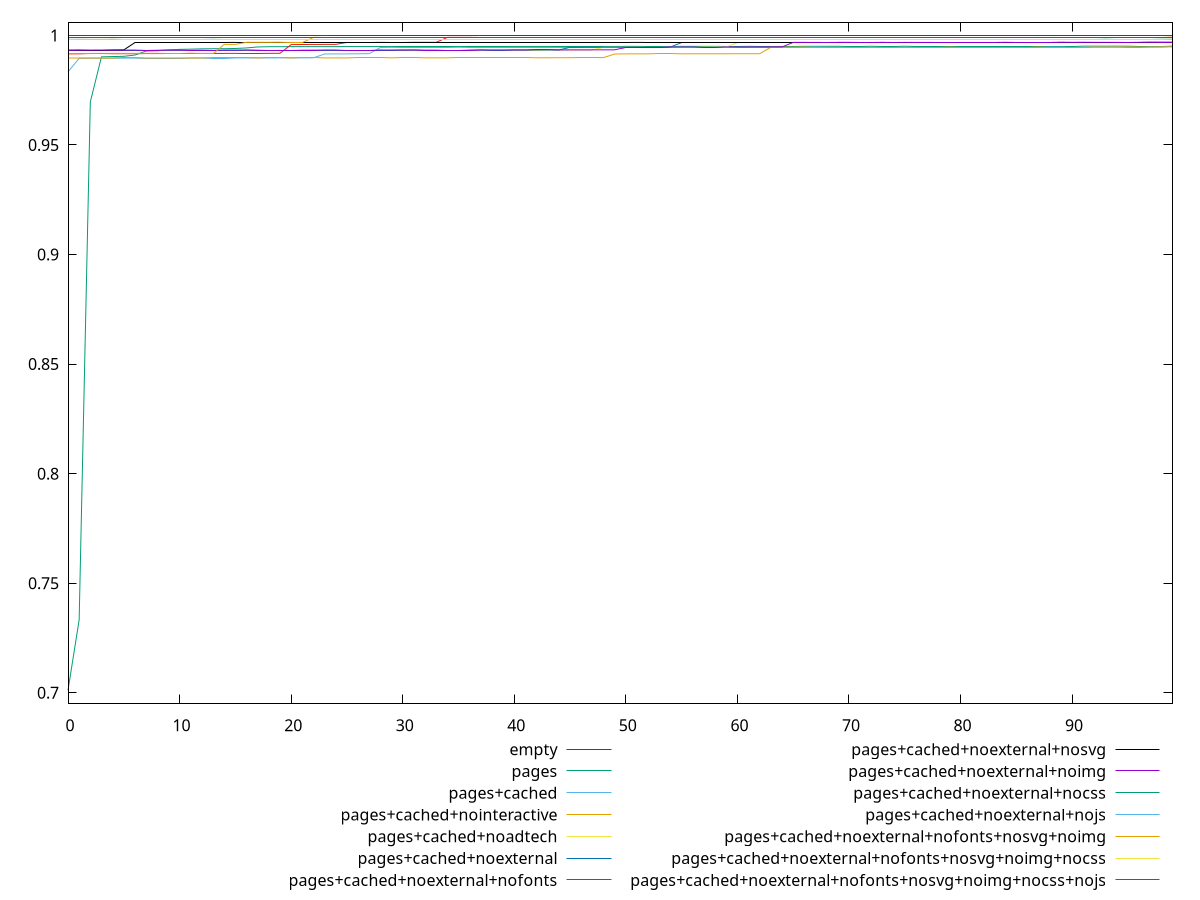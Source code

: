 reset

$empty <<EOF
0 0.9999996711806824
1 0.9999996739198229
2 0.9999996896554231
3 0.9999996896950194
4 0.9999996898815504
5 0.9999996899978115
6 0.9999996949232235
7 0.9999996999950614
8 0.999999700316677
9 0.9999997005444152
10 0.9999997013403087
11 0.999999705222891
12 0.9999997056981078
13 0.9999997060024746
14 0.9999997061747234
15 0.9999997101643109
16 0.9999997101745306
17 0.9999997103280429
18 0.9999997104699977
19 0.9999997105146652
20 0.9999997106641934
21 0.9999997106761833
22 0.9999997107126608
23 0.9999997107175072
24 0.9999997107243939
25 0.999999710796824
26 0.9999997108462919
27 0.9999997108585301
28 0.9999997108827505
29 0.9999997108863197
30 0.9999997108906536
31 0.9999997113069562
32 0.9999997147901685
33 0.9999997150077615
34 0.9999997150661646
35 0.9999997151889782
36 0.9999997153708486
37 0.9999997153997675
38 0.9999997154158604
39 0.9999997155237124
40 0.9999997156978592
41 0.9999997157177055
42 0.9999997157192128
43 0.9999997157491054
44 0.9999997157523708
45 0.9999997157744744
46 0.9999997158103894
47 0.9999997158324889
48 0.9999997158480582
49 0.9999997158621201
50 0.9999997158691508
51 0.9999997158736705
52 0.9999997158852205
53 0.9999997159537588
54 0.9999997159745935
55 0.9999997159760996
56 0.9999997159966819
57 0.9999997160001959
58 0.9999997160325724
59 0.999999716042862
60 0.9999997160441167
61 0.9999997160767398
62 0.9999997160933011
63 0.9999997160988212
64 0.9999997161452376
65 0.9999997161590358
66 0.9999997161730843
67 0.9999997162678955
68 0.9999997162744159
69 0.9999997163358516
70 0.9999997163824847
71 0.9999997191632728
72 0.9999997203805872
73 0.9999997204984261
74 0.9999997206142421
75 0.9999997207522757
76 0.9999997207960482
77 0.9999997208178084
78 0.9999997208675055
79 0.9999997209194194
80 0.9999997209629218
81 0.9999997210721459
82 0.9999997211277319
83 0.9999997212415915
84 0.9999997247125534
85 0.9999997248251324
86 0.9999997248644401
87 0.9999997249637862
88 0.999999725404972
89 0.999999725524612
90 0.9999997256980215
91 0.9999997285063926
92 0.9999997289835671
93 0.9999997290529483
94 0.9999997301417343
95 0.9999997303281838
96 0.9999997304032595
97 0.9999997305941051
98 0.999999730664084
99 0.9999997308073476
EOF

$pages <<EOF
0 0.701132553722267
1 0.7333141094579343
2 0.9696490353503702
3 0.9902054559997523
4 0.990345298069581
5 0.9904514762089123
6 0.9910293445151503
7 0.9928605686194345
8 0.9930249404114829
9 0.9932664767286136
10 0.993633701497918
11 0.9937199970366288
12 0.9938736600338692
13 0.9939160020868647
14 0.9939220349847151
15 0.9940320824884455
16 0.9942794257570103
17 0.9947225953035639
18 0.9948310119592344
19 0.9948463041085425
20 0.9948596374682777
21 0.9948678226575625
22 0.9948699402006529
23 0.994882841826124
24 0.9948854951071666
25 0.9948875186689863
26 0.9948925951600335
27 0.9948973782023439
28 0.9949070309598127
29 0.9949123021737463
30 0.994915369859993
31 0.9949157231194885
32 0.9949214530588261
33 0.9949329628902204
34 0.9949330109415273
35 0.9949345243877483
36 0.9949361735888649
37 0.9949373582102573
38 0.9949398868611217
39 0.9949451572573208
40 0.9949473633966427
41 0.9949506872661874
42 0.9949549835609459
43 0.9949605934766051
44 0.9949674580308285
45 0.9949680476974996
46 0.9949690277077015
47 0.9949693543468496
48 0.9949731533784785
49 0.9949745307073978
50 0.9949772686249639
51 0.994982113027351
52 0.9949869540225263
53 0.9949870652697186
54 0.9949874784578174
55 0.9949904415600288
56 0.9949934272014165
57 0.9949961972871482
58 0.9950031770688761
59 0.9950075437481039
60 0.9950080982993542
61 0.9950105853051544
62 0.9950119789004286
63 0.9950121768312756
64 0.9950186025113983
65 0.9950186974268945
66 0.9950205717376883
67 0.9950233545748195
68 0.9950277478814051
69 0.9950289642320733
70 0.9950328251016376
71 0.9950339537359187
72 0.9950394206215514
73 0.9950421957704093
74 0.9950430627721116
75 0.9950445443007699
76 0.9950477426701104
77 0.9950479868186756
78 0.9950603088363713
79 0.9950606783081313
80 0.9950621952892706
81 0.9950632090404652
82 0.9950671368736317
83 0.995067647324396
84 0.9950700655516838
85 0.9950705365342163
86 0.9950709446925172
87 0.9950770876335109
88 0.995077330725589
89 0.9950791497172384
90 0.9950799963218653
91 0.9950807722827205
92 0.9950831779772435
93 0.995087227320148
94 0.9950875248547086
95 0.9950895680919662
96 0.9950964760542869
97 0.9950966715331375
98 0.9950983836847083
99 0.9950993763763162
EOF

$pagesCached <<EOF
0 0.9833619866068815
1 0.9895427540281219
2 0.9896027398899722
3 0.9896062380422985
4 0.9896157592397599
5 0.9896205375916258
6 0.9896323260138236
7 0.9896433278672585
8 0.9896435585137582
9 0.9896442437660908
10 0.9896444703990249
11 0.9896587666230123
12 0.9896668753393716
13 0.9896819931211824
14 0.9896832603297967
15 0.9897035355454026
16 0.9897276915701145
17 0.9897307787076179
18 0.9897367311217861
19 0.9897440543811191
20 0.9897610788973294
21 0.9897683570038219
22 0.9897765062133206
23 0.99152493193546
24 0.9915574605970447
25 0.9915628014760262
26 0.9916140027071173
27 0.9916777265253255
28 0.9944709079124538
29 0.9945568114335104
30 0.9945718490260528
31 0.9945722784204183
32 0.9945808695406415
33 0.9945817087695772
34 0.994582616846899
35 0.9945905124585406
36 0.9945934581450857
37 0.9945936680269727
38 0.9945999214705582
39 0.9946012097720174
40 0.9946024693405693
41 0.9946030143606732
42 0.9946043054795852
43 0.9946053214492175
44 0.9946071803474712
45 0.9946080903507398
46 0.9946085779861579
47 0.9946091761755578
48 0.9946138678604153
49 0.994614391952273
50 0.9946147736955526
51 0.9946148975904634
52 0.9946158535207787
53 0.9946159874416284
54 0.9946211231540849
55 0.9946250081322277
56 0.9946251285122396
57 0.994625280656398
58 0.9946266297540032
59 0.9946307173380127
60 0.9946310481229194
61 0.9946311032522981
62 0.9946316461711866
63 0.9946316528530168
64 0.9946318098742879
65 0.9946345555367861
66 0.9946353887203583
67 0.9946363603708492
68 0.994637775880202
69 0.9946382181712239
70 0.9946403758375446
71 0.9946403891854114
72 0.9946408680241621
73 0.9946424161123866
74 0.9946433284647959
75 0.9946435536166729
76 0.9946449410676221
77 0.9946465149746573
78 0.9946468800597252
79 0.9946500183782434
80 0.994651204690999
81 0.9946526356763219
82 0.99465271396435
83 0.9946532119899669
84 0.9946555001427138
85 0.994655923056639
86 0.9946560629125873
87 0.9946564891238394
88 0.9946596383256985
89 0.9946622588578184
90 0.9946630123997424
91 0.9946635945535979
92 0.9946666492731713
93 0.9946689182881583
94 0.9946708094289252
95 0.9946725854606873
96 0.9946733163497414
97 0.9946852145958028
98 0.9947065873791716
99 0.9950528285962085
EOF

$pagesCachedNointeractive <<EOF
0 0.9896559295246983
1 0.9896575346163213
2 0.9896655202002882
3 0.9896677418713477
4 0.9896825609184989
5 0.9896850685406549
6 0.9896862783232727
7 0.9896888305076683
8 0.9896920559992337
9 0.98969430558637
10 0.9897048380879128
11 0.9897086720222289
12 0.9897105819806659
13 0.9897127305548308
14 0.9897131153807153
15 0.9897142671445129
16 0.9897154480072672
17 0.9897194489707236
18 0.9897221466213583
19 0.9897226704442501
20 0.9897248716233553
21 0.9897269491822304
22 0.9897273349634532
23 0.9897295619568296
24 0.9897328368821383
25 0.9897357599769347
26 0.9897394574048042
27 0.9897404865846058
28 0.9897406547963491
29 0.9897540684630789
30 0.9897578234761657
31 0.9897592495478018
32 0.9897606569634368
33 0.9897627321266305
34 0.9897660155499387
35 0.9897691184578243
36 0.989769573196253
37 0.9897697106725418
38 0.9897777811831543
39 0.9897787403102611
40 0.9897842322854017
41 0.9897843326486935
42 0.9897844554607347
43 0.9897977236642628
44 0.9898110681762239
45 0.9898162423445476
46 0.989817574468942
47 0.9898178906824222
48 0.9898722945008713
49 0.9915141838168666
50 0.9915659212742735
51 0.991590253555185
52 0.9915936103641597
53 0.9915979265154742
54 0.9915979794787901
55 0.9916000034218491
56 0.9916022802338605
57 0.9916047821522582
58 0.9916088802934448
59 0.991623370061133
60 0.991638945997895
61 0.9916429038831722
62 0.9916527641525535
63 0.9945771465324306
64 0.9946142395843371
65 0.9946158217142214
66 0.9946205008330409
67 0.9946246386202395
68 0.9946246904533502
69 0.9946255999817672
70 0.994634732533543
71 0.9946351249168899
72 0.9946384084316626
73 0.9946390692982414
74 0.9946397334429117
75 0.9946418155994898
76 0.9946419440466363
77 0.9946423593993703
78 0.9946427580492733
79 0.9946458714473531
80 0.9946477101858433
81 0.994648133547489
82 0.9946496851099405
83 0.9946505865659243
84 0.9946508548152542
85 0.9946540697142827
86 0.9946552204067587
87 0.9946589210521477
88 0.9946631304975406
89 0.9946632901760516
90 0.9946642199017626
91 0.9946649832200365
92 0.9946669402117342
93 0.9946682418127695
94 0.9946744872814375
95 0.9946818573620602
96 0.9946909402309749
97 0.9946949905538789
98 0.9947151325177207
99 0.9947478220338701
EOF

$pagesCachedNoadtech <<EOF
0 0.9931492519276602
1 0.9931506250444456
2 0.9931520178745659
3 0.9931578169952953
4 0.993185665744112
5 0.9931902536878863
6 0.9932031735160387
7 0.9932106919933531
8 0.9932111065437189
9 0.9932113716881451
10 0.993212743790959
11 0.9932151927034443
12 0.9932167145477389
13 0.9932170902741186
14 0.9932228854474368
15 0.9932258068931807
16 0.9932322660405787
17 0.9932325819229206
18 0.9932344355445246
19 0.9932346181233491
20 0.9932371521502485
21 0.9932373336899281
22 0.9932421550527584
23 0.9932448625364116
24 0.993255548809663
25 0.9932564832572549
26 0.9932579935379962
27 0.9932586501489906
28 0.9932616136801642
29 0.9932627079132379
30 0.9932637902127546
31 0.9932659219783003
32 0.9932670442318328
33 0.9932677828198644
34 0.993267831008011
35 0.9932716508529547
36 0.9932716803437818
37 0.993274250604933
38 0.9932925807455079
39 0.9932966885673333
40 0.9933116512989806
41 0.9933246177340038
42 0.9933251064589496
43 0.9933337174904874
44 0.9933543177482265
45 0.9933671236041064
46 0.9933715438947
47 0.9933926540596423
48 0.9945797375253175
49 0.9945831196051507
50 0.9945856143990672
51 0.9945924237607414
52 0.994597689899711
53 0.9945983074238953
54 0.9946199169412984
55 0.9946249546293716
56 0.9946260496888933
57 0.994631774795357
58 0.9946372033660599
59 0.9947058217766451
60 0.9967160213732733
61 0.9967218376429128
62 0.9967341656530928
63 0.9967439624709211
64 0.9967559563117105
65 0.996756800225282
66 0.996759741114543
67 0.9967685610561243
68 0.9967687909817889
69 0.9967698484827999
70 0.9967705495097148
71 0.9967712963808075
72 0.9967716801075692
73 0.9967721625899791
74 0.9967725715091729
75 0.9967742067998324
76 0.9967759539486605
77 0.9967791617215518
78 0.9967810879941721
79 0.9967821356174315
80 0.9967829492412579
81 0.9967841842811331
82 0.9967866968048219
83 0.9967908757543464
84 0.9967946552838143
85 0.9967969606968992
86 0.9968000113531859
87 0.9968003719910814
88 0.9968005865334251
89 0.996805684461108
90 0.9968097766593298
91 0.9968109402615524
92 0.9968128751022447
93 0.9968146179850577
94 0.9968168149150931
95 0.9968199843698189
96 0.9968230311429425
97 0.9968233739530654
98 0.9968244430709621
99 0.9968317041437396
EOF

$pagesCachedNoexternal <<EOF
0 0.9931619917360298
1 0.9931705404274513
2 0.9931710113768999
3 0.9932105465501456
4 0.9932165118470537
5 0.9932165237125793
6 0.9932195370746211
7 0.9932195973716186
8 0.9932246471170825
9 0.993232002468166
10 0.9932341730195955
11 0.9932355171492065
12 0.9932388746633263
13 0.9932437228456088
14 0.9932442779198427
15 0.9932454461309609
16 0.9932464456498564
17 0.9932492159513867
18 0.9932511579289982
19 0.9932514672684731
20 0.993252611933197
21 0.9932535072753099
22 0.9932558245256613
23 0.993258394204128
24 0.9932592683255536
25 0.9932594336907407
26 0.9932624825824863
27 0.993262560317286
28 0.9932668455604285
29 0.9932682873080038
30 0.9932690415311582
31 0.9932750760844089
32 0.9932756145723574
33 0.9932788261878477
34 0.993291718550567
35 0.9932918598029606
36 0.9933045902386066
37 0.9933071142679375
38 0.9933170000850953
39 0.9933176701795133
40 0.9933209456118806
41 0.993325960688535
42 0.9933422386011356
43 0.9933452040263007
44 0.9933570815806586
45 0.9945691997069909
46 0.9945781157362928
47 0.994589768295292
48 0.9946304834407618
49 0.9946313104014404
50 0.9946338224578952
51 0.9946373802993687
52 0.9946453645883686
53 0.9946458197626709
54 0.9946921961541904
55 0.9967524382436863
56 0.9967578583446622
57 0.9967641049898899
58 0.9967671582454984
59 0.996768694414495
60 0.9967692760849343
61 0.996771739846402
62 0.9967720224458656
63 0.9967725209706897
64 0.9967734868427736
65 0.9967754305667944
66 0.9967778197027632
67 0.9967781592614255
68 0.9967782670886636
69 0.9967787419553369
70 0.9967790630916253
71 0.9967800240640681
72 0.9967808426714723
73 0.996781984335248
74 0.9967848131219829
75 0.9967848921501399
76 0.9967870081916363
77 0.9967873310027433
78 0.9967899423648916
79 0.9967903633302875
80 0.9967906961841075
81 0.9967911662533921
82 0.9967914704557848
83 0.9967916579984246
84 0.9967962251097422
85 0.9967986598327965
86 0.996799447510433
87 0.9968002784107419
88 0.996800385685594
89 0.9968011091501947
90 0.9968029092942965
91 0.9968070520003516
92 0.9968087243628929
93 0.9968091890451766
94 0.9968113614484981
95 0.9968125451031358
96 0.9968136146628617
97 0.99681589852788
98 0.9968185948271235
99 0.9968206806750979
EOF

$pagesCachedNoexternalNofonts <<EOF
0 0.9915853859990458
1 0.9915931957101103
2 0.9916157618050034
3 0.9916162986803363
4 0.9916406061765062
5 0.9916428155622082
6 0.9916662170149559
7 0.9916988169428849
8 0.9917004127801234
9 0.991729261323782
10 0.9917423562060459
11 0.9917453800419708
12 0.991754885407353
13 0.9917591610333316
14 0.9917818827263167
15 0.9917928758896393
16 0.9917947397180336
17 0.9917961889037109
18 0.9918104062173811
19 0.9918300064079479
20 0.9957938211441277
21 0.9958340061422728
22 0.9958780227769868
23 0.9958929634900571
24 0.9959067082473421
25 0.9968299433049685
26 0.9968302934912746
27 0.9968304158796826
28 0.9968328878237989
29 0.9968353243725743
30 0.9968372198818507
31 0.9968430527286569
32 0.9968472773394597
33 0.9968496221459371
34 0.9990879286729261
35 0.9990908163986438
36 0.999093732644288
37 0.9990953539631129
38 0.9990955494112561
39 0.9990956067364516
40 0.9990956297525874
41 0.9990962410325335
42 0.9990962718484658
43 0.9990964892727621
44 0.9990966433111397
45 0.999096726179634
46 0.9990968333358415
47 0.9990970207268652
48 0.9990971096402153
49 0.9990979052184421
50 0.9990981071690348
51 0.9990981206022629
52 0.9990982115974318
53 0.9990982410609963
54 0.999098684223539
55 0.9990989652814131
56 0.9990996098533427
57 0.9990996111516462
58 0.9990996838543097
59 0.9990997266948021
60 0.9990998465531693
61 0.9990999547178832
62 0.9991000222075174
63 0.9991000399445212
64 0.9991001312208789
65 0.9991001783702862
66 0.9991005304158227
67 0.999100623382849
68 0.9991009143427152
69 0.9991009714019925
70 0.999101021974895
71 0.999101063468949
72 0.9991012864738438
73 0.9991013901823167
74 0.9991016014593852
75 0.9991016429325321
76 0.9991017185307727
77 0.999101877486851
78 0.9991020295112223
79 0.9991022467156867
80 0.9991023956691601
81 0.9991024133695929
82 0.9991025597114986
83 0.9991027582577132
84 0.9991031858786601
85 0.9991032303144816
86 0.9991032557672352
87 0.9991034403906442
88 0.9991034619568612
89 0.9991035089698086
90 0.9991040078783722
91 0.999104790085021
92 0.9991050920505483
93 0.9991052346057383
94 0.9991054240776018
95 0.9991055106213571
96 0.999106503038243
97 0.999106552507436
98 0.999107536714096
99 0.9991080935823182
EOF

$pagesCachedNoexternalNosvg <<EOF
0 0.9931916248808736
1 0.9932214357513964
2 0.9932812786144453
3 0.9932820573245718
4 0.9932991147568933
5 0.9933656231043277
6 0.9967440434023507
7 0.9967487741282076
8 0.9967504253237512
9 0.996760526705222
10 0.9967638564013028
11 0.9967657227696542
12 0.9967657756882521
13 0.9967660011602626
14 0.9967704920527591
15 0.996774013904423
16 0.9967760159238985
17 0.996776188072678
18 0.9967781133766787
19 0.9967785171457345
20 0.9967790218040109
21 0.9967790780009447
22 0.9967802121052652
23 0.9967806271428341
24 0.9967813355954749
25 0.9967817138478279
26 0.9967827086079306
27 0.9967831898611681
28 0.9967848600809175
29 0.9967852357339879
30 0.9967862938002543
31 0.9967863808157935
32 0.9967867448880782
33 0.9967868044189856
34 0.9967869051617249
35 0.9967874889653244
36 0.9967876240301854
37 0.9967883107351756
38 0.996788454929318
39 0.9967890156384362
40 0.9967895900035162
41 0.9967908551670559
42 0.9967910244374099
43 0.996791317213658
44 0.9967924103739123
45 0.9967929739976065
46 0.9967933603744281
47 0.9967937855774371
48 0.9967943855907995
49 0.9967945992896223
50 0.9967956264955842
51 0.9967980638415099
52 0.9967986666827902
53 0.9967987009325947
54 0.9967987237656458
55 0.996798895009659
56 0.9967990434156122
57 0.9967997773788487
58 0.9968013213737636
59 0.9968015335868338
60 0.9968022933604428
61 0.9968031054620569
62 0.9968034453128605
63 0.9968037212792609
64 0.9968038991655392
65 0.996803910568254
66 0.9968039310930642
67 0.9968052855132334
68 0.9968052969122598
69 0.9968071249235124
70 0.9968084794732495
71 0.9968101410306635
72 0.9968121786604778
73 0.9968123675758334
74 0.9968146885045106
75 0.9968147897320128
76 0.9968152480692134
77 0.9968155028060901
78 0.9968156620089209
79 0.9968161464038803
80 0.9968174810482966
81 0.9968175060546853
82 0.9968185220994215
83 0.9968189970798285
84 0.9968190413934844
85 0.996819073208133
86 0.9968200922875458
87 0.9968209078300285
88 0.996821144058315
89 0.9968218299547058
90 0.99682510347462
91 0.9968258511275925
92 0.9968273426374495
93 0.9968276851004828
94 0.9968282474964898
95 0.9968283223258354
96 0.996828492387632
97 0.9968311693972933
98 0.9968336080646997
99 0.9968414604883424
EOF

$pagesCachedNoexternalNoimg <<EOF
0 0.9932353217589898
1 0.9932459015462046
2 0.9932594779844937
3 0.9932730918630353
4 0.9932738633907321
5 0.9932755733024767
6 0.9932796414428737
7 0.9932804438596243
8 0.9932805283205508
9 0.9932881639779265
10 0.9932940950344122
11 0.9932961228560738
12 0.993296890528748
13 0.9932970856232541
14 0.9932999860708958
15 0.9933025466170032
16 0.9933030619731398
17 0.9933061055216104
18 0.9933066921747257
19 0.9933079838568999
20 0.9933093419379541
21 0.993310175096793
22 0.9933102250252186
23 0.9933145149348968
24 0.9933187490770242
25 0.9933190845564119
26 0.9933194679466373
27 0.9933206375805543
28 0.9933217806677935
29 0.9933243186216811
30 0.9933268480659967
31 0.9933301300408798
32 0.9933320006099673
33 0.9933320416312874
34 0.9933322779887013
35 0.9933333005071334
36 0.9933338961919138
37 0.9933412238960653
38 0.993344289137628
39 0.993351716830162
40 0.9933576192484939
41 0.9933599322277891
42 0.9933599974697729
43 0.9933612399009883
44 0.9933671411182305
45 0.9933696647512789
46 0.9933762332774592
47 0.9933948845542455
48 0.9934062575840831
49 0.9934278808767358
50 0.9946360765686304
51 0.9946364421706402
52 0.9946545476648452
53 0.9946556400067026
54 0.9946563359570135
55 0.9946586331245186
56 0.9946699769217513
57 0.9946839923031751
58 0.9946856407746453
59 0.9946961033779042
60 0.9946982523701433
61 0.994701383665893
62 0.9947158327376187
63 0.9947353242369873
64 0.9947464392068102
65 0.9967776590914011
66 0.9967902397903625
67 0.9967922777458403
68 0.996796773385414
69 0.996797428939882
70 0.9967987397487095
71 0.9967987488818619
72 0.9967993710321283
73 0.996802083466475
74 0.9968023549578096
75 0.9968032468797581
76 0.9968055590814937
77 0.9968061654288574
78 0.9968066645752344
79 0.9968075237000797
80 0.9968105782352954
81 0.9968116209700649
82 0.996812126308962
83 0.9968122583245976
84 0.9968134349045179
85 0.9968169263234496
86 0.9968169854369069
87 0.9968170252243497
88 0.9968179311408722
89 0.9968193629377601
90 0.996822020714211
91 0.9968259566279827
92 0.9968278710622321
93 0.9968321799208375
94 0.9968328776308337
95 0.9968347719692878
96 0.9968398031992544
97 0.9968429747691621
98 0.9968446601817651
99 0.9968452734058874
EOF

$pagesCachedNoexternalNocss <<EOF
0 0.9981639631185795
1 0.9981673214378696
2 0.9981700785272432
3 0.9981719410074362
4 0.9981831480638936
5 0.9981845056284602
6 0.9981853299112432
7 0.9981855277560923
8 0.9981857791291748
9 0.9981867598248735
10 0.9981868854495786
11 0.9981875000971492
12 0.9981879845680875
13 0.9981894967888378
14 0.9981905724335953
15 0.9981913879353663
16 0.9981917239977239
17 0.9981918842225908
18 0.9981922943785223
19 0.9981923744730161
20 0.998192493868111
21 0.9981925546757209
22 0.9981926169648234
23 0.9981928905725397
24 0.9981945693417775
25 0.9981946656588323
26 0.9981947597493971
27 0.9981950182939503
28 0.9981951879253
29 0.9981955604789388
30 0.9981958752150704
31 0.9981960240521459
32 0.9981968088089974
33 0.9981968835693951
34 0.9981969553667569
35 0.9981970826721754
36 0.9981971848076069
37 0.9981975607463469
38 0.9981975873854034
39 0.9981976820996139
40 0.9981982754568375
41 0.9981983250198285
42 0.9981987540290729
43 0.9981989233922761
44 0.9981992472932648
45 0.9981995031288075
46 0.998200090853877
47 0.9982001137684902
48 0.9982002904252877
49 0.998200359901739
50 0.9982003850310149
51 0.9982003961173751
52 0.9982004242025871
53 0.9982008092318745
54 0.9982009008610544
55 0.9982009496299711
56 0.9982013500880422
57 0.9982014897151619
58 0.998201528129637
59 0.998201698032301
60 0.9982021559697323
61 0.9982023679202914
62 0.9982026101261359
63 0.9982027120223657
64 0.9982030641949227
65 0.9982037750242085
66 0.9982039159835179
67 0.9982056968040657
68 0.998205778656911
69 0.9982060116638105
70 0.9982060463179256
71 0.9982063780867658
72 0.9982070495908937
73 0.9982075956452802
74 0.9982084811475784
75 0.9982096990878524
76 0.9982101988934966
77 0.9982103549229093
78 0.9982103615465696
79 0.9982107758560976
80 0.9982118977297467
81 0.9982122705877241
82 0.9982140377292652
83 0.9982141795425636
84 0.9982144535925939
85 0.9982147636051019
86 0.9982155362534895
87 0.9982165552884321
88 0.9982168496098383
89 0.9982183690681956
90 0.9982184020729665
91 0.998219241703898
92 0.9982193399466205
93 0.9982216152324797
94 0.9982227963317172
95 0.9982243111854014
96 0.9982248459052073
97 0.9982263835444005
98 0.9982284847261389
99 0.9982305664949152
EOF

$pagesCachedNoexternalNojs <<EOF
0 0.9990037462007441
1 0.9990086074680539
2 0.9990121854463041
3 0.9990156605660734
4 0.9990654207134682
5 0.9990713429816678
6 0.9990720525661545
7 0.9990762256886893
8 0.9990769548619087
9 0.9990770409029281
10 0.9990775018878268
11 0.9990784616587627
12 0.9990787322110353
13 0.9990797460094839
14 0.9990804004194045
15 0.9990806423753547
16 0.9990808838417946
17 0.9990811749430952
18 0.9990814101460584
19 0.9990815705846432
20 0.9990823307218815
21 0.9990827896417975
22 0.9990835972564409
23 0.999083653856406
24 0.9990838038989112
25 0.9990840635762483
26 0.999084090330274
27 0.9990841539234584
28 0.999084429746375
29 0.999084829990732
30 0.9990849513960001
31 0.9990851025871341
32 0.9990856852572974
33 0.9990857067185546
34 0.9990857965011805
35 0.9990861144076795
36 0.999086320168861
37 0.9990863219198647
38 0.9990863534374823
39 0.9990864147193075
40 0.9990865525916737
41 0.9990865709734276
42 0.9990866178018283
43 0.9990875106836021
44 0.9990878163202075
45 0.9990882892652126
46 0.9990882945093694
47 0.9990883473866335
48 0.9990885510072687
49 0.9990888301632043
50 0.9990889166486694
51 0.9990891660228575
52 0.9990892376371088
53 0.9990895148825047
54 0.9990895925867036
55 0.9990897471066218
56 0.9990898741118869
57 0.9990898863315946
58 0.999089915571089
59 0.9990900076488807
60 0.9990902127249071
61 0.9990902358482359
62 0.9990903968262317
63 0.9990905856961496
64 0.9990907265653024
65 0.9990907361594851
66 0.9990908486671805
67 0.9990909354389412
68 0.9990909411072231
69 0.9990910431315738
70 0.9990911028596268
71 0.9990913460998703
72 0.9990914092991341
73 0.9990916285085789
74 0.999092498837061
75 0.999093124826302
76 0.9990931652993833
77 0.9990933515444026
78 0.9990937726612124
79 0.9990937887545861
80 0.9990937913643014
81 0.999094026214626
82 0.9990940318678437
83 0.999094087963665
84 0.9990941697108544
85 0.999094460997048
86 0.9990946835425283
87 0.9990949468907369
88 0.999095001638787
89 0.9990953018380344
90 0.9990958099574488
91 0.9990959992508833
92 0.9990960604607108
93 0.9990966046949953
94 0.9990967205395584
95 0.9990972046181378
96 0.9990973234379674
97 0.9990988007257935
98 0.9991000369162717
99 0.9991001576074825
EOF

$pagesCachedNoexternalNofontsNosvgNoimg <<EOF
0 0.9916878125511908
1 0.9917004070729375
2 0.9917542275669142
3 0.9917927320702641
4 0.9917953579084482
5 0.9918022395607462
6 0.9918087563836238
7 0.9918176665346561
8 0.991821913453267
9 0.9918246309334533
10 0.991824947140671
11 0.9918736106706711
12 0.9918818157081726
13 0.9918826787001578
14 0.9958928096871651
15 0.9959018315556214
16 0.9968500756107872
17 0.9968564246372478
18 0.9968607945273295
19 0.9968649069909217
20 0.9968702268621743
21 0.9968713986633497
22 0.9991005425235817
23 0.9991018705761743
24 0.999102401713241
25 0.9991040643530424
26 0.9991041441026087
27 0.9991050024599559
28 0.9991051592388919
29 0.9991055119130055
30 0.9991055713272496
31 0.9991056423619705
32 0.9991058894423412
33 0.9991059101016966
34 0.9991059923050178
35 0.9991060237214805
36 0.9991060917158006
37 0.9991062423217331
38 0.9991062685681656
39 0.9991062887904159
40 0.999106290511442
41 0.999106418290389
42 0.9991064406609913
43 0.9991064746462609
44 0.999106580467337
45 0.9991068389564846
46 0.9991073140626654
47 0.9991074748230749
48 0.9991075749645077
49 0.99910777693981
50 0.9991081434122135
51 0.9991082009716248
52 0.999108317370215
53 0.9991084792776505
54 0.9991084835719645
55 0.9991085028961774
56 0.9991086454558062
57 0.9991086682121695
58 0.9991088420901383
59 0.9991091322570091
60 0.999109171741464
61 0.9991092438399816
62 0.9991094163429158
63 0.9991094412292427
64 0.9991095351916787
65 0.9991095879617025
66 0.9991096102702454
67 0.999109660033882
68 0.9991096754773272
69 0.9991097578388307
70 0.9991099821579228
71 0.9991102604580275
72 0.9991104563850726
73 0.9991107637124789
74 0.9991107838551694
75 0.9991108785638892
76 0.9991109672658085
77 0.9991111185144743
78 0.9991111502184427
79 0.9991111960591035
80 0.9991112290460991
81 0.9991112825943781
82 0.9991116415169039
83 0.9991120332897379
84 0.9991121535775562
85 0.999112318364023
86 0.999112398394535
87 0.9991124839824219
88 0.9991126867999449
89 0.9991127509751561
90 0.9991128968532997
91 0.9991131684532377
92 0.9991136473371701
93 0.9991139811535205
94 0.9991144631116692
95 0.9991145852776941
96 0.9991154451925999
97 0.9991155779216275
98 0.9991160856477412
99 0.9991184642258293
EOF

$pagesCachedNoexternalNofontsNosvgNoimgNocss <<EOF
0 0.9981426585354668
1 0.9981794801109015
2 0.9981875461707257
3 0.998193388027482
4 0.9982062704513446
5 0.9982089200913472
6 0.9982090879877097
7 0.9982113364922764
8 0.9982113615044115
9 0.9982127801377693
10 0.9982139319147763
11 0.9982144315522246
12 0.9982150258347633
13 0.9982153556000419
14 0.9982158740232667
15 0.998216908322886
16 0.998217901083633
17 0.9982186184260082
18 0.9982187482281989
19 0.9982193854008075
20 0.9982198479567146
21 0.9982203089551533
22 0.9982205764243508
23 0.9982207259006056
24 0.998221626951225
25 0.9982218371462003
26 0.9982222413702848
27 0.9982229961732677
28 0.9982239534176914
29 0.9982244589588544
30 0.9982245774634482
31 0.9982247478946444
32 0.9982254455812853
33 0.9982255135835547
34 0.9982256071748199
35 0.9982262117712375
36 0.9982268118255228
37 0.9982269185180788
38 0.9982275753730627
39 0.9982284474825347
40 0.9982289980427059
41 0.99822965576874
42 0.9982298973503982
43 0.9982299966032343
44 0.9982304096245095
45 0.9982309312687223
46 0.9982312040819625
47 0.9982315228096467
48 0.998231591363184
49 0.9982321010752653
50 0.9982323467761703
51 0.9982324145762769
52 0.9982324831033975
53 0.9982325662080326
54 0.9982329751268165
55 0.9982330604002319
56 0.9982332768493941
57 0.9982336069500047
58 0.9982337271736158
59 0.9982338663337449
60 0.9982342160185506
61 0.9982344301743651
62 0.9982345692921664
63 0.9982347033034876
64 0.9982350987372293
65 0.99823532154852
66 0.9982354853666372
67 0.9982357605549115
68 0.9982357889454859
69 0.99823615144059
70 0.998236720544941
71 0.9982371883862209
72 0.9982376423125591
73 0.9982378350587382
74 0.9982379674260276
75 0.9982380277888069
76 0.9982384132006159
77 0.9982385309928774
78 0.9982387309350951
79 0.998239219448191
80 0.9982396046607696
81 0.9982409792716659
82 0.9982410417344816
83 0.9982411586661255
84 0.9982417969645662
85 0.998242367579774
86 0.9982423791938806
87 0.9982427965369078
88 0.9982430019144442
89 0.9982444006060536
90 0.9982450017527195
91 0.9982451286332883
92 0.9982453903476262
93 0.9982453917974841
94 0.998246489077163
95 0.9982482382757556
96 0.9982490931951766
97 0.9982512417523415
98 0.9982513935941965
99 0.9982543546626861
EOF

$pagesCachedNoexternalNofontsNosvgNoimgNocssNojs <<EOF
0 0.9991079629833008
1 0.9991083392741568
2 0.9991085359612932
3 0.9991090777490463
4 0.9991090811826957
5 0.9991102720345237
6 0.9991105275449685
7 0.9991105806976495
8 0.9991105995576812
9 0.9991106467063927
10 0.9991107632839071
11 0.9991108241394802
12 0.9991108507092021
13 0.9991109835485009
14 0.9991112466102126
15 0.9991113382819125
16 0.9991114016767074
17 0.9991114899095226
18 0.9991115481565591
19 0.9991116654981396
20 0.9991117494284781
21 0.9991118025240617
22 0.9991118273582409
23 0.9991118444849447
24 0.9991119121329003
25 0.9991119463834934
26 0.9991120953615555
27 0.9991121775479832
28 0.9991122280554408
29 0.999112382132107
30 0.9991124574508672
31 0.9991124634419176
32 0.9991125088017021
33 0.999112560150214
34 0.9991125687080735
35 0.9991127056250497
36 0.99911292209131
37 0.9991129409125115
38 0.9991129409125115
39 0.9991132488514523
40 0.9991132651014628
41 0.9991134977076672
42 0.999113600312883
43 0.9991136447722593
44 0.9991136712760579
45 0.999113690939766
46 0.9991137234268843
47 0.9991137447994807
48 0.9991139345704583
49 0.9991139508106424
50 0.9991141755850722
51 0.9991142695839661
52 0.9991143336696489
53 0.9991144421798039
54 0.9991144908778322
55 0.9991145241963291
56 0.9991145455538244
57 0.9991146480641946
58 0.9991146531894695
59 0.9991146719819456
60 0.9991147881466924
61 0.9991148684300661
62 0.9991148940512209
63 0.9991148957592773
64 0.9991149939681834
65 0.9991150989995824
66 0.999115112661487
67 0.9991151886528207
68 0.9991152723227681
69 0.9991153611085986
70 0.9991156974071074
71 0.999115711915199
72 0.9991161061226668
73 0.9991161965491511
74 0.9991162426126918
75 0.9991163040278257
76 0.9991165121320709
77 0.9991166119061672
78 0.9991166528365807
79 0.9991174379017087
80 0.9991175256655038
81 0.9991178493952261
82 0.999118414847388
83 0.9991184974273581
84 0.9991185791500321
85 0.9991187332152065
86 0.9991187953460294
87 0.9991188761960801
88 0.9991189476797131
89 0.9991189485306815
90 0.9991190191588109
91 0.9991198782548187
92 0.9991208488393363
93 0.9991210391184417
94 0.9991211028207654
95 0.9991213321192332
96 0.9991217999127868
97 0.999122096958148
98 0.9991221597519593
99 0.9991227705354161
EOF

set key outside below
set xrange [0:99]
set yrange [0.6951552101805654:1.0059770743490493]
set terminal svg size 640, 620 enhanced background rgb 'white'
set output "report_00007_2020-12-11T15:55:29.892Z/first-cpu-idle/comparison/sorted/all_score.svg"

plot $empty title "empty" with line, \
     $pages title "pages" with line, \
     $pagesCached title "pages+cached" with line, \
     $pagesCachedNointeractive title "pages+cached+nointeractive" with line, \
     $pagesCachedNoadtech title "pages+cached+noadtech" with line, \
     $pagesCachedNoexternal title "pages+cached+noexternal" with line, \
     $pagesCachedNoexternalNofonts title "pages+cached+noexternal+nofonts" with line, \
     $pagesCachedNoexternalNosvg title "pages+cached+noexternal+nosvg" with line, \
     $pagesCachedNoexternalNoimg title "pages+cached+noexternal+noimg" with line, \
     $pagesCachedNoexternalNocss title "pages+cached+noexternal+nocss" with line, \
     $pagesCachedNoexternalNojs title "pages+cached+noexternal+nojs" with line, \
     $pagesCachedNoexternalNofontsNosvgNoimg title "pages+cached+noexternal+nofonts+nosvg+noimg" with line, \
     $pagesCachedNoexternalNofontsNosvgNoimgNocss title "pages+cached+noexternal+nofonts+nosvg+noimg+nocss" with line, \
     $pagesCachedNoexternalNofontsNosvgNoimgNocssNojs title "pages+cached+noexternal+nofonts+nosvg+noimg+nocss+nojs" with line

reset
